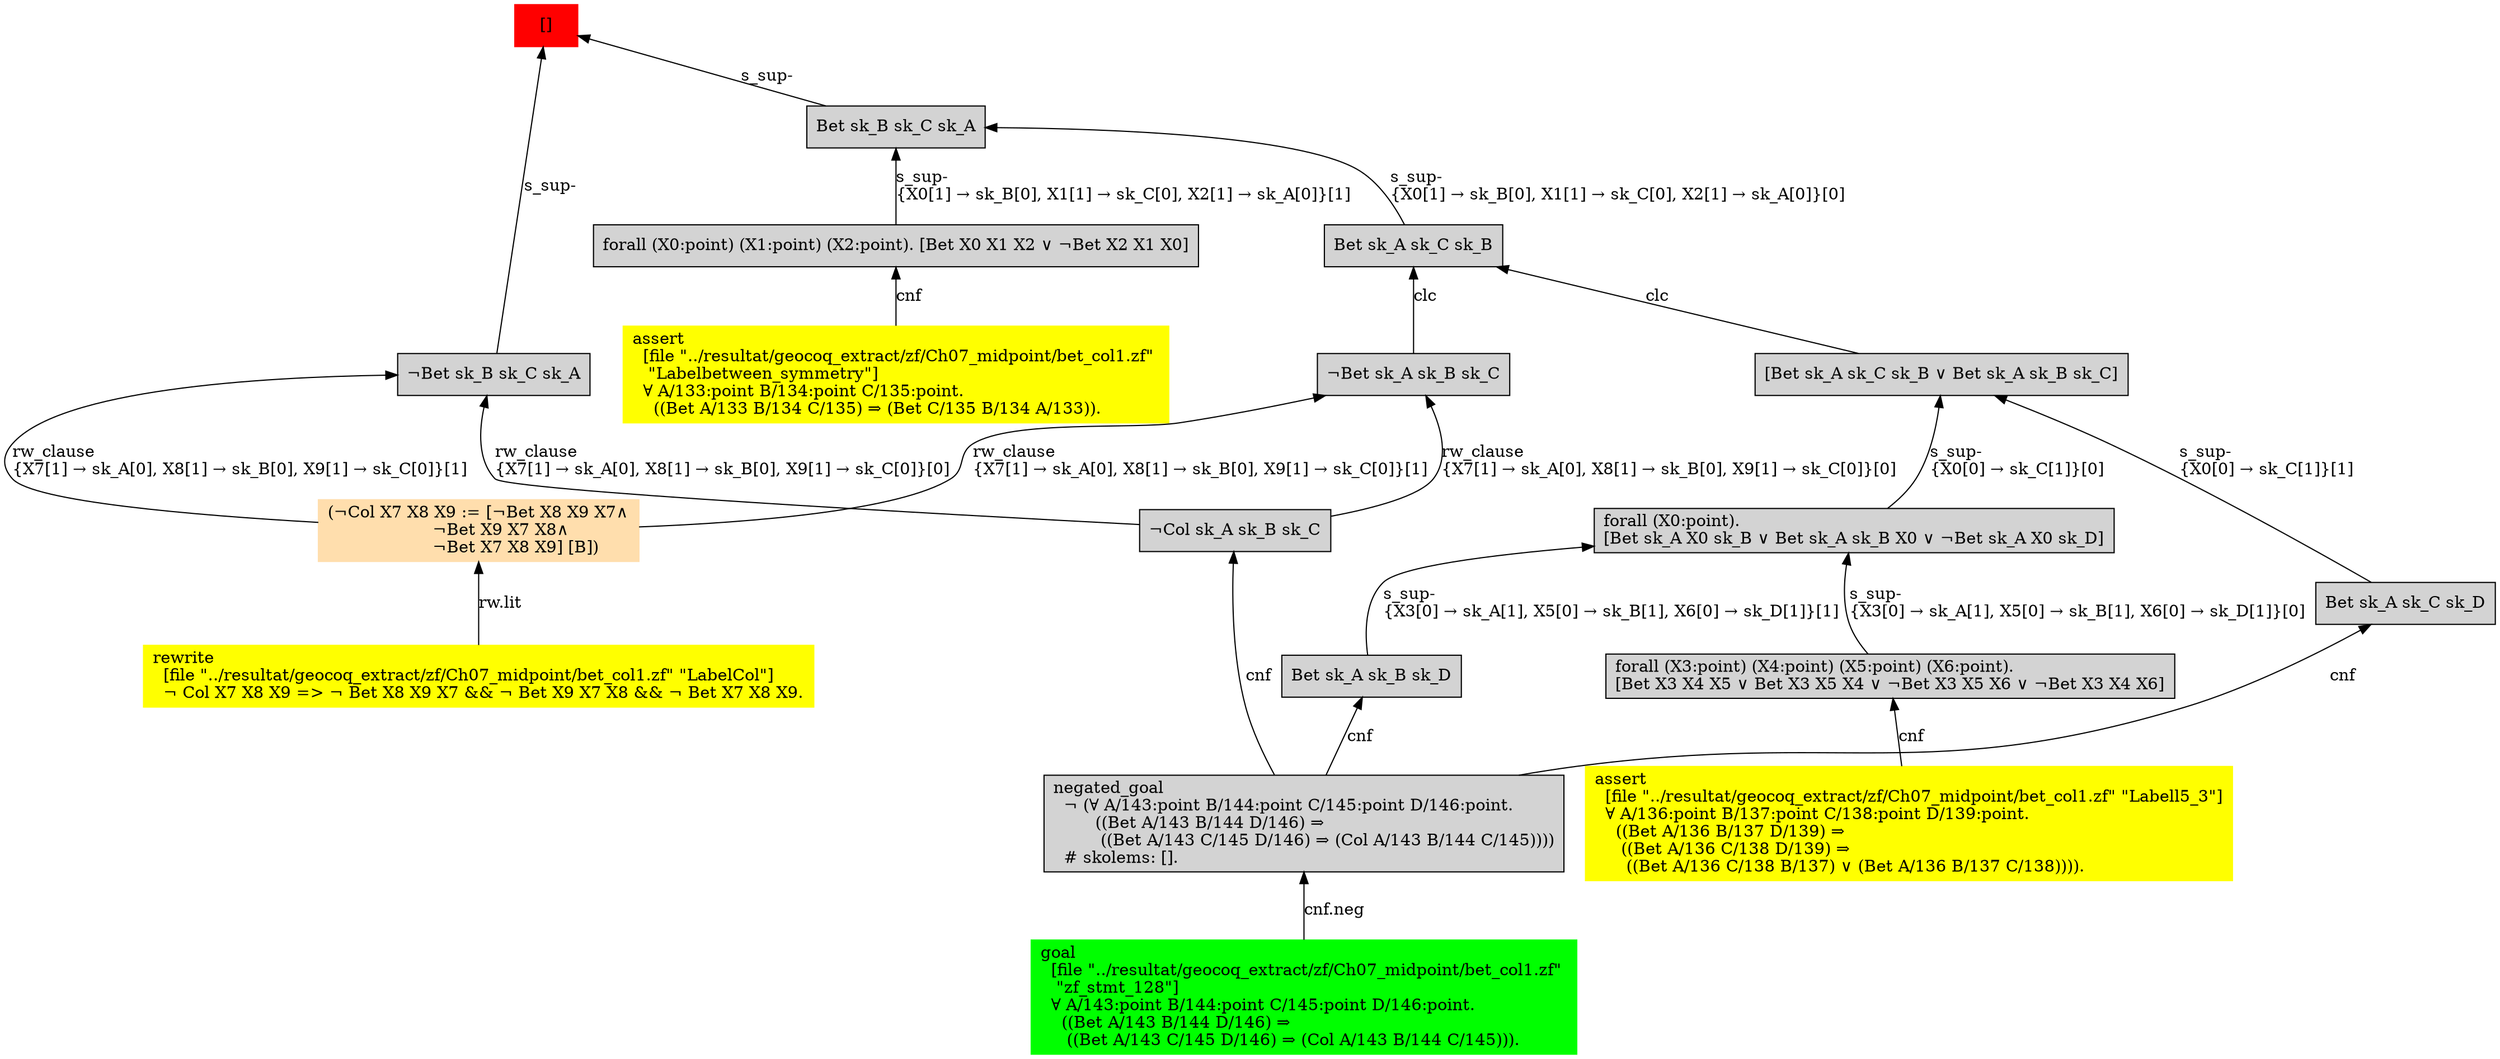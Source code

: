 digraph "unsat_graph" {
  vertex_0 [color=red, label="[]", shape=box, style=filled];
  vertex_0 -> vertex_1 [label="s_sup-\l", dir="back"];
  vertex_1 [shape=box, label="¬Bet sk_B sk_C sk_A\l", style=filled];
  vertex_1 -> vertex_2 [label="rw_clause\l\{X7[1] → sk_A[0], X8[1] → sk_B[0], X9[1] → sk_C[0]\}[1]\l", dir="back"];
  vertex_2 [color=navajowhite, shape=box, label="(¬Col X7 X8 X9 := [¬Bet X8 X9 X7∧\l                    ¬Bet X9 X7 X8∧\l                    ¬Bet X7 X8 X9] [B])\l", style=filled];
  vertex_2 -> vertex_3 [label="rw.lit", dir="back"];
  vertex_3 [color=yellow, shape=box, label="rewrite\l  [file \"../resultat/geocoq_extract/zf/Ch07_midpoint/bet_col1.zf\" \"LabelCol\"]\l  ¬ Col X7 X8 X9 =\> ¬ Bet X8 X9 X7 && ¬ Bet X9 X7 X8 && ¬ Bet X7 X8 X9.\l", style=filled];
  vertex_1 -> vertex_4 [label="rw_clause\l\{X7[1] → sk_A[0], X8[1] → sk_B[0], X9[1] → sk_C[0]\}[0]\l", dir="back"];
  vertex_4 [shape=box, label="¬Col sk_A sk_B sk_C\l", style=filled];
  vertex_4 -> vertex_5 [label="cnf", dir="back"];
  vertex_5 [shape=box, label="negated_goal\l  ¬ (∀ A/143:point B/144:point C/145:point D/146:point.\l        ((Bet A/143 B/144 D/146) ⇒\l         ((Bet A/143 C/145 D/146) ⇒ (Col A/143 B/144 C/145))))\l  # skolems: [].\l", style=filled];
  vertex_5 -> vertex_6 [label="cnf.neg", dir="back"];
  vertex_6 [color=green, shape=box, label="goal\l  [file \"../resultat/geocoq_extract/zf/Ch07_midpoint/bet_col1.zf\" \l   \"zf_stmt_128\"]\l  ∀ A/143:point B/144:point C/145:point D/146:point.\l    ((Bet A/143 B/144 D/146) ⇒\l     ((Bet A/143 C/145 D/146) ⇒ (Col A/143 B/144 C/145))).\l", style=filled];
  vertex_0 -> vertex_7 [label="s_sup-\l", dir="back"];
  vertex_7 [shape=box, label="Bet sk_B sk_C sk_A\l", style=filled];
  vertex_7 -> vertex_8 [label="s_sup-\l\{X0[1] → sk_B[0], X1[1] → sk_C[0], X2[1] → sk_A[0]\}[1]\l", dir="back"];
  vertex_8 [shape=box, label="forall (X0:point) (X1:point) (X2:point). [Bet X0 X1 X2 ∨ ¬Bet X2 X1 X0]\l", style=filled];
  vertex_8 -> vertex_9 [label="cnf", dir="back"];
  vertex_9 [color=yellow, shape=box, label="assert\l  [file \"../resultat/geocoq_extract/zf/Ch07_midpoint/bet_col1.zf\" \l   \"Labelbetween_symmetry\"]\l  ∀ A/133:point B/134:point C/135:point.\l    ((Bet A/133 B/134 C/135) ⇒ (Bet C/135 B/134 A/133)).\l", style=filled];
  vertex_7 -> vertex_10 [label="s_sup-\l\{X0[1] → sk_B[0], X1[1] → sk_C[0], X2[1] → sk_A[0]\}[0]\l", dir="back"];
  vertex_10 [shape=box, label="Bet sk_A sk_C sk_B\l", style=filled];
  vertex_10 -> vertex_11 [label="clc", dir="back"];
  vertex_11 [shape=box, label="¬Bet sk_A sk_B sk_C\l", style=filled];
  vertex_11 -> vertex_2 [label="rw_clause\l\{X7[1] → sk_A[0], X8[1] → sk_B[0], X9[1] → sk_C[0]\}[1]\l", dir="back"];
  vertex_11 -> vertex_4 [label="rw_clause\l\{X7[1] → sk_A[0], X8[1] → sk_B[0], X9[1] → sk_C[0]\}[0]\l", dir="back"];
  vertex_10 -> vertex_12 [label="clc", dir="back"];
  vertex_12 [shape=box, label="[Bet sk_A sk_C sk_B ∨ Bet sk_A sk_B sk_C]\l", style=filled];
  vertex_12 -> vertex_13 [label="s_sup-\l\{X0[0] → sk_C[1]\}[0]\l", dir="back"];
  vertex_13 [shape=box, label="forall (X0:point).\l[Bet sk_A X0 sk_B ∨ Bet sk_A sk_B X0 ∨ ¬Bet sk_A X0 sk_D]\l", style=filled];
  vertex_13 -> vertex_14 [label="s_sup-\l\{X3[0] → sk_A[1], X5[0] → sk_B[1], X6[0] → sk_D[1]\}[0]\l", dir="back"];
  vertex_14 [shape=box, label="forall (X3:point) (X4:point) (X5:point) (X6:point).\l[Bet X3 X4 X5 ∨ Bet X3 X5 X4 ∨ ¬Bet X3 X5 X6 ∨ ¬Bet X3 X4 X6]\l", style=filled];
  vertex_14 -> vertex_15 [label="cnf", dir="back"];
  vertex_15 [color=yellow, shape=box, label="assert\l  [file \"../resultat/geocoq_extract/zf/Ch07_midpoint/bet_col1.zf\" \"Labell5_3\"]\l  ∀ A/136:point B/137:point C/138:point D/139:point.\l    ((Bet A/136 B/137 D/139) ⇒\l     ((Bet A/136 C/138 D/139) ⇒\l      ((Bet A/136 C/138 B/137) ∨ (Bet A/136 B/137 C/138)))).\l", style=filled];
  vertex_13 -> vertex_16 [label="s_sup-\l\{X3[0] → sk_A[1], X5[0] → sk_B[1], X6[0] → sk_D[1]\}[1]\l", dir="back"];
  vertex_16 [shape=box, label="Bet sk_A sk_B sk_D\l", style=filled];
  vertex_16 -> vertex_5 [label="cnf", dir="back"];
  vertex_12 -> vertex_17 [label="s_sup-\l\{X0[0] → sk_C[1]\}[1]\l", dir="back"];
  vertex_17 [shape=box, label="Bet sk_A sk_C sk_D\l", style=filled];
  vertex_17 -> vertex_5 [label="cnf", dir="back"];
  }


